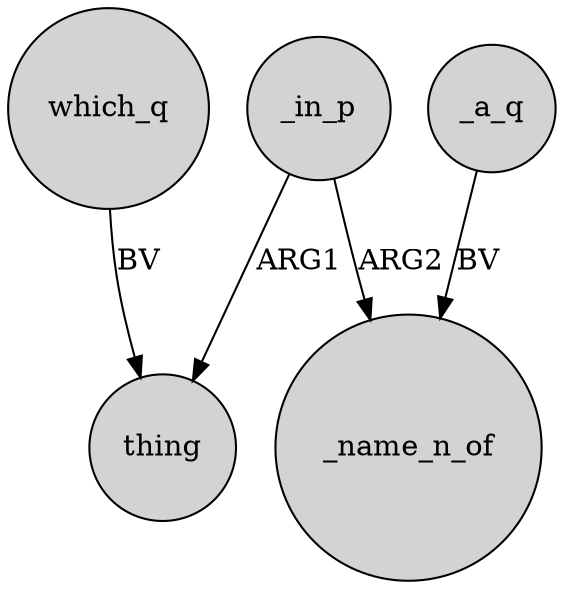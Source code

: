 digraph {
	node [shape=circle style=filled]
	_in_p -> thing [label=ARG1]
	_in_p -> _name_n_of [label=ARG2]
	_a_q -> _name_n_of [label=BV]
	which_q -> thing [label=BV]
}
